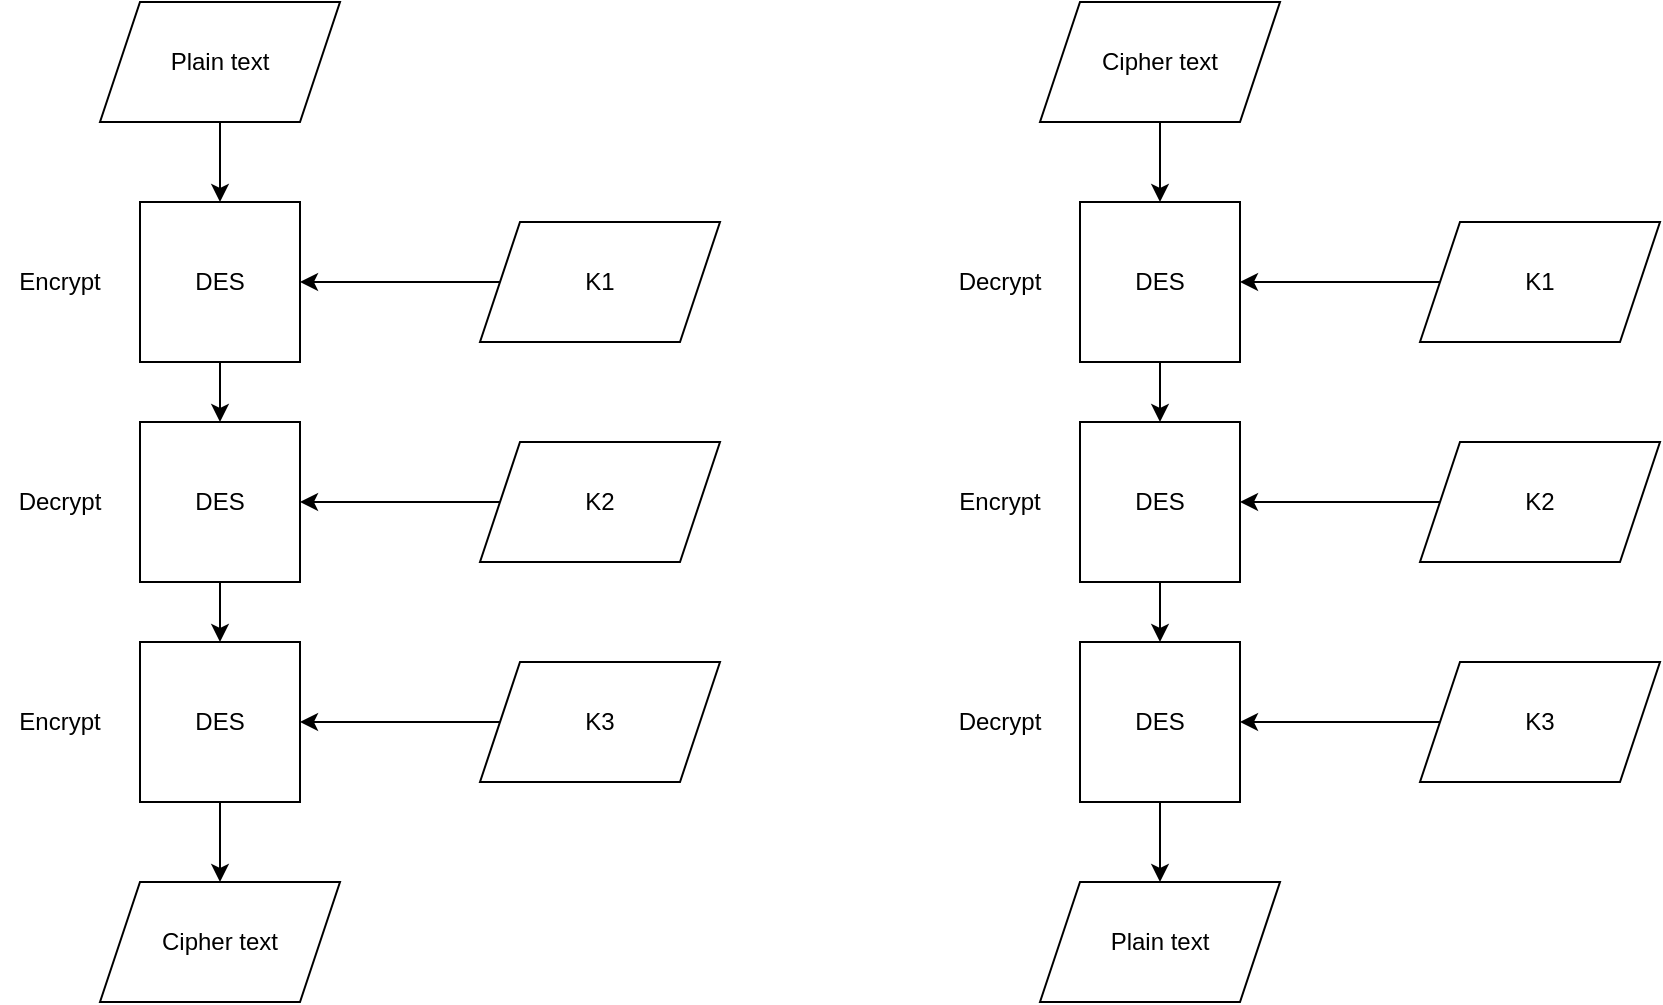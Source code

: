 <mxfile version="22.1.16" type="device">
  <diagram name="Stránka-1" id="29hOjiTd7fJMWh1Epe0W">
    <mxGraphModel dx="1434" dy="844" grid="1" gridSize="10" guides="1" tooltips="1" connect="1" arrows="1" fold="1" page="1" pageScale="1" pageWidth="827" pageHeight="1169" math="0" shadow="0">
      <root>
        <mxCell id="0" />
        <mxCell id="1" parent="0" />
        <mxCell id="w0QznK73PhqnKUKpxhIg-16" value="" style="edgeStyle=orthogonalEdgeStyle;rounded=0;orthogonalLoop=1;jettySize=auto;html=1;" edge="1" parent="1" source="w0QznK73PhqnKUKpxhIg-1" target="w0QznK73PhqnKUKpxhIg-6">
          <mxGeometry relative="1" as="geometry" />
        </mxCell>
        <mxCell id="w0QznK73PhqnKUKpxhIg-1" value="DES" style="whiteSpace=wrap;html=1;aspect=fixed;" vertex="1" parent="1">
          <mxGeometry x="180" y="280" width="80" height="80" as="geometry" />
        </mxCell>
        <mxCell id="w0QznK73PhqnKUKpxhIg-10" style="edgeStyle=orthogonalEdgeStyle;rounded=0;orthogonalLoop=1;jettySize=auto;html=1;exitX=0;exitY=0.5;exitDx=0;exitDy=0;entryX=1;entryY=0.5;entryDx=0;entryDy=0;" edge="1" parent="1" source="w0QznK73PhqnKUKpxhIg-2" target="w0QznK73PhqnKUKpxhIg-1">
          <mxGeometry relative="1" as="geometry" />
        </mxCell>
        <mxCell id="w0QznK73PhqnKUKpxhIg-2" value="K1" style="shape=parallelogram;perimeter=parallelogramPerimeter;whiteSpace=wrap;html=1;fixedSize=1;" vertex="1" parent="1">
          <mxGeometry x="350" y="290" width="120" height="60" as="geometry" />
        </mxCell>
        <mxCell id="w0QznK73PhqnKUKpxhIg-9" style="edgeStyle=orthogonalEdgeStyle;rounded=0;orthogonalLoop=1;jettySize=auto;html=1;exitX=0;exitY=0.5;exitDx=0;exitDy=0;entryX=1;entryY=0.5;entryDx=0;entryDy=0;" edge="1" parent="1" source="w0QznK73PhqnKUKpxhIg-3" target="w0QznK73PhqnKUKpxhIg-6">
          <mxGeometry relative="1" as="geometry" />
        </mxCell>
        <mxCell id="w0QznK73PhqnKUKpxhIg-3" value="K2" style="shape=parallelogram;perimeter=parallelogramPerimeter;whiteSpace=wrap;html=1;fixedSize=1;" vertex="1" parent="1">
          <mxGeometry x="350" y="400" width="120" height="60" as="geometry" />
        </mxCell>
        <mxCell id="w0QznK73PhqnKUKpxhIg-8" style="edgeStyle=orthogonalEdgeStyle;rounded=0;orthogonalLoop=1;jettySize=auto;html=1;exitX=0;exitY=0.5;exitDx=0;exitDy=0;entryX=1;entryY=0.5;entryDx=0;entryDy=0;" edge="1" parent="1" source="w0QznK73PhqnKUKpxhIg-4" target="w0QznK73PhqnKUKpxhIg-7">
          <mxGeometry relative="1" as="geometry" />
        </mxCell>
        <mxCell id="w0QznK73PhqnKUKpxhIg-4" value="K3" style="shape=parallelogram;perimeter=parallelogramPerimeter;whiteSpace=wrap;html=1;fixedSize=1;" vertex="1" parent="1">
          <mxGeometry x="350" y="510" width="120" height="60" as="geometry" />
        </mxCell>
        <mxCell id="w0QznK73PhqnKUKpxhIg-14" value="" style="edgeStyle=orthogonalEdgeStyle;rounded=0;orthogonalLoop=1;jettySize=auto;html=1;" edge="1" parent="1" source="w0QznK73PhqnKUKpxhIg-6" target="w0QznK73PhqnKUKpxhIg-7">
          <mxGeometry relative="1" as="geometry" />
        </mxCell>
        <mxCell id="w0QznK73PhqnKUKpxhIg-6" value="DES" style="whiteSpace=wrap;html=1;aspect=fixed;" vertex="1" parent="1">
          <mxGeometry x="180" y="390" width="80" height="80" as="geometry" />
        </mxCell>
        <mxCell id="w0QznK73PhqnKUKpxhIg-13" value="" style="edgeStyle=orthogonalEdgeStyle;rounded=0;orthogonalLoop=1;jettySize=auto;html=1;" edge="1" parent="1" source="w0QznK73PhqnKUKpxhIg-7" target="w0QznK73PhqnKUKpxhIg-12">
          <mxGeometry relative="1" as="geometry" />
        </mxCell>
        <mxCell id="w0QznK73PhqnKUKpxhIg-7" value="DES" style="whiteSpace=wrap;html=1;aspect=fixed;" vertex="1" parent="1">
          <mxGeometry x="180" y="500" width="80" height="80" as="geometry" />
        </mxCell>
        <mxCell id="w0QznK73PhqnKUKpxhIg-15" value="" style="edgeStyle=orthogonalEdgeStyle;rounded=0;orthogonalLoop=1;jettySize=auto;html=1;" edge="1" parent="1" source="w0QznK73PhqnKUKpxhIg-11" target="w0QznK73PhqnKUKpxhIg-1">
          <mxGeometry relative="1" as="geometry" />
        </mxCell>
        <mxCell id="w0QznK73PhqnKUKpxhIg-11" value="Plain text" style="shape=parallelogram;perimeter=parallelogramPerimeter;whiteSpace=wrap;html=1;fixedSize=1;" vertex="1" parent="1">
          <mxGeometry x="160" y="180" width="120" height="60" as="geometry" />
        </mxCell>
        <mxCell id="w0QznK73PhqnKUKpxhIg-12" value="Cipher text" style="shape=parallelogram;perimeter=parallelogramPerimeter;whiteSpace=wrap;html=1;fixedSize=1;" vertex="1" parent="1">
          <mxGeometry x="160" y="620" width="120" height="60" as="geometry" />
        </mxCell>
        <mxCell id="w0QznK73PhqnKUKpxhIg-17" value="Encrypt" style="text;html=1;strokeColor=none;fillColor=none;align=center;verticalAlign=middle;whiteSpace=wrap;rounded=0;" vertex="1" parent="1">
          <mxGeometry x="110" y="305" width="60" height="30" as="geometry" />
        </mxCell>
        <mxCell id="w0QznK73PhqnKUKpxhIg-18" value="Decrypt" style="text;html=1;strokeColor=none;fillColor=none;align=center;verticalAlign=middle;whiteSpace=wrap;rounded=0;" vertex="1" parent="1">
          <mxGeometry x="110" y="415" width="60" height="30" as="geometry" />
        </mxCell>
        <mxCell id="w0QznK73PhqnKUKpxhIg-19" value="Encrypt" style="text;html=1;strokeColor=none;fillColor=none;align=center;verticalAlign=middle;whiteSpace=wrap;rounded=0;" vertex="1" parent="1">
          <mxGeometry x="110" y="525" width="60" height="30" as="geometry" />
        </mxCell>
        <mxCell id="w0QznK73PhqnKUKpxhIg-20" value="" style="edgeStyle=orthogonalEdgeStyle;rounded=0;orthogonalLoop=1;jettySize=auto;html=1;" edge="1" parent="1" source="w0QznK73PhqnKUKpxhIg-21" target="w0QznK73PhqnKUKpxhIg-29">
          <mxGeometry relative="1" as="geometry" />
        </mxCell>
        <mxCell id="w0QznK73PhqnKUKpxhIg-21" value="DES" style="whiteSpace=wrap;html=1;aspect=fixed;" vertex="1" parent="1">
          <mxGeometry x="650" y="280" width="80" height="80" as="geometry" />
        </mxCell>
        <mxCell id="w0QznK73PhqnKUKpxhIg-22" style="edgeStyle=orthogonalEdgeStyle;rounded=0;orthogonalLoop=1;jettySize=auto;html=1;exitX=0;exitY=0.5;exitDx=0;exitDy=0;entryX=1;entryY=0.5;entryDx=0;entryDy=0;" edge="1" parent="1" source="w0QznK73PhqnKUKpxhIg-23" target="w0QznK73PhqnKUKpxhIg-21">
          <mxGeometry relative="1" as="geometry" />
        </mxCell>
        <mxCell id="w0QznK73PhqnKUKpxhIg-23" value="K1" style="shape=parallelogram;perimeter=parallelogramPerimeter;whiteSpace=wrap;html=1;fixedSize=1;" vertex="1" parent="1">
          <mxGeometry x="820" y="290" width="120" height="60" as="geometry" />
        </mxCell>
        <mxCell id="w0QznK73PhqnKUKpxhIg-24" style="edgeStyle=orthogonalEdgeStyle;rounded=0;orthogonalLoop=1;jettySize=auto;html=1;exitX=0;exitY=0.5;exitDx=0;exitDy=0;entryX=1;entryY=0.5;entryDx=0;entryDy=0;" edge="1" parent="1" source="w0QznK73PhqnKUKpxhIg-25" target="w0QznK73PhqnKUKpxhIg-29">
          <mxGeometry relative="1" as="geometry" />
        </mxCell>
        <mxCell id="w0QznK73PhqnKUKpxhIg-25" value="K2" style="shape=parallelogram;perimeter=parallelogramPerimeter;whiteSpace=wrap;html=1;fixedSize=1;" vertex="1" parent="1">
          <mxGeometry x="820" y="400" width="120" height="60" as="geometry" />
        </mxCell>
        <mxCell id="w0QznK73PhqnKUKpxhIg-26" style="edgeStyle=orthogonalEdgeStyle;rounded=0;orthogonalLoop=1;jettySize=auto;html=1;exitX=0;exitY=0.5;exitDx=0;exitDy=0;entryX=1;entryY=0.5;entryDx=0;entryDy=0;" edge="1" parent="1" source="w0QznK73PhqnKUKpxhIg-27" target="w0QznK73PhqnKUKpxhIg-31">
          <mxGeometry relative="1" as="geometry" />
        </mxCell>
        <mxCell id="w0QznK73PhqnKUKpxhIg-27" value="K3" style="shape=parallelogram;perimeter=parallelogramPerimeter;whiteSpace=wrap;html=1;fixedSize=1;" vertex="1" parent="1">
          <mxGeometry x="820" y="510" width="120" height="60" as="geometry" />
        </mxCell>
        <mxCell id="w0QznK73PhqnKUKpxhIg-28" value="" style="edgeStyle=orthogonalEdgeStyle;rounded=0;orthogonalLoop=1;jettySize=auto;html=1;" edge="1" parent="1" source="w0QznK73PhqnKUKpxhIg-29" target="w0QznK73PhqnKUKpxhIg-31">
          <mxGeometry relative="1" as="geometry" />
        </mxCell>
        <mxCell id="w0QznK73PhqnKUKpxhIg-29" value="DES" style="whiteSpace=wrap;html=1;aspect=fixed;" vertex="1" parent="1">
          <mxGeometry x="650" y="390" width="80" height="80" as="geometry" />
        </mxCell>
        <mxCell id="w0QznK73PhqnKUKpxhIg-30" value="" style="edgeStyle=orthogonalEdgeStyle;rounded=0;orthogonalLoop=1;jettySize=auto;html=1;" edge="1" parent="1" source="w0QznK73PhqnKUKpxhIg-31" target="w0QznK73PhqnKUKpxhIg-34">
          <mxGeometry relative="1" as="geometry" />
        </mxCell>
        <mxCell id="w0QznK73PhqnKUKpxhIg-31" value="DES" style="whiteSpace=wrap;html=1;aspect=fixed;" vertex="1" parent="1">
          <mxGeometry x="650" y="500" width="80" height="80" as="geometry" />
        </mxCell>
        <mxCell id="w0QznK73PhqnKUKpxhIg-32" value="" style="edgeStyle=orthogonalEdgeStyle;rounded=0;orthogonalLoop=1;jettySize=auto;html=1;" edge="1" parent="1" source="w0QznK73PhqnKUKpxhIg-33" target="w0QznK73PhqnKUKpxhIg-21">
          <mxGeometry relative="1" as="geometry" />
        </mxCell>
        <mxCell id="w0QznK73PhqnKUKpxhIg-33" value="Cipher text" style="shape=parallelogram;perimeter=parallelogramPerimeter;whiteSpace=wrap;html=1;fixedSize=1;" vertex="1" parent="1">
          <mxGeometry x="630" y="180" width="120" height="60" as="geometry" />
        </mxCell>
        <mxCell id="w0QznK73PhqnKUKpxhIg-34" value="Plain text" style="shape=parallelogram;perimeter=parallelogramPerimeter;whiteSpace=wrap;html=1;fixedSize=1;" vertex="1" parent="1">
          <mxGeometry x="630" y="620" width="120" height="60" as="geometry" />
        </mxCell>
        <mxCell id="w0QznK73PhqnKUKpxhIg-35" value="Decrypt" style="text;html=1;strokeColor=none;fillColor=none;align=center;verticalAlign=middle;whiteSpace=wrap;rounded=0;" vertex="1" parent="1">
          <mxGeometry x="580" y="305" width="60" height="30" as="geometry" />
        </mxCell>
        <mxCell id="w0QznK73PhqnKUKpxhIg-36" value="Encrypt" style="text;html=1;strokeColor=none;fillColor=none;align=center;verticalAlign=middle;whiteSpace=wrap;rounded=0;" vertex="1" parent="1">
          <mxGeometry x="580" y="415" width="60" height="30" as="geometry" />
        </mxCell>
        <mxCell id="w0QznK73PhqnKUKpxhIg-37" value="Decrypt" style="text;html=1;strokeColor=none;fillColor=none;align=center;verticalAlign=middle;whiteSpace=wrap;rounded=0;" vertex="1" parent="1">
          <mxGeometry x="580" y="525" width="60" height="30" as="geometry" />
        </mxCell>
      </root>
    </mxGraphModel>
  </diagram>
</mxfile>
